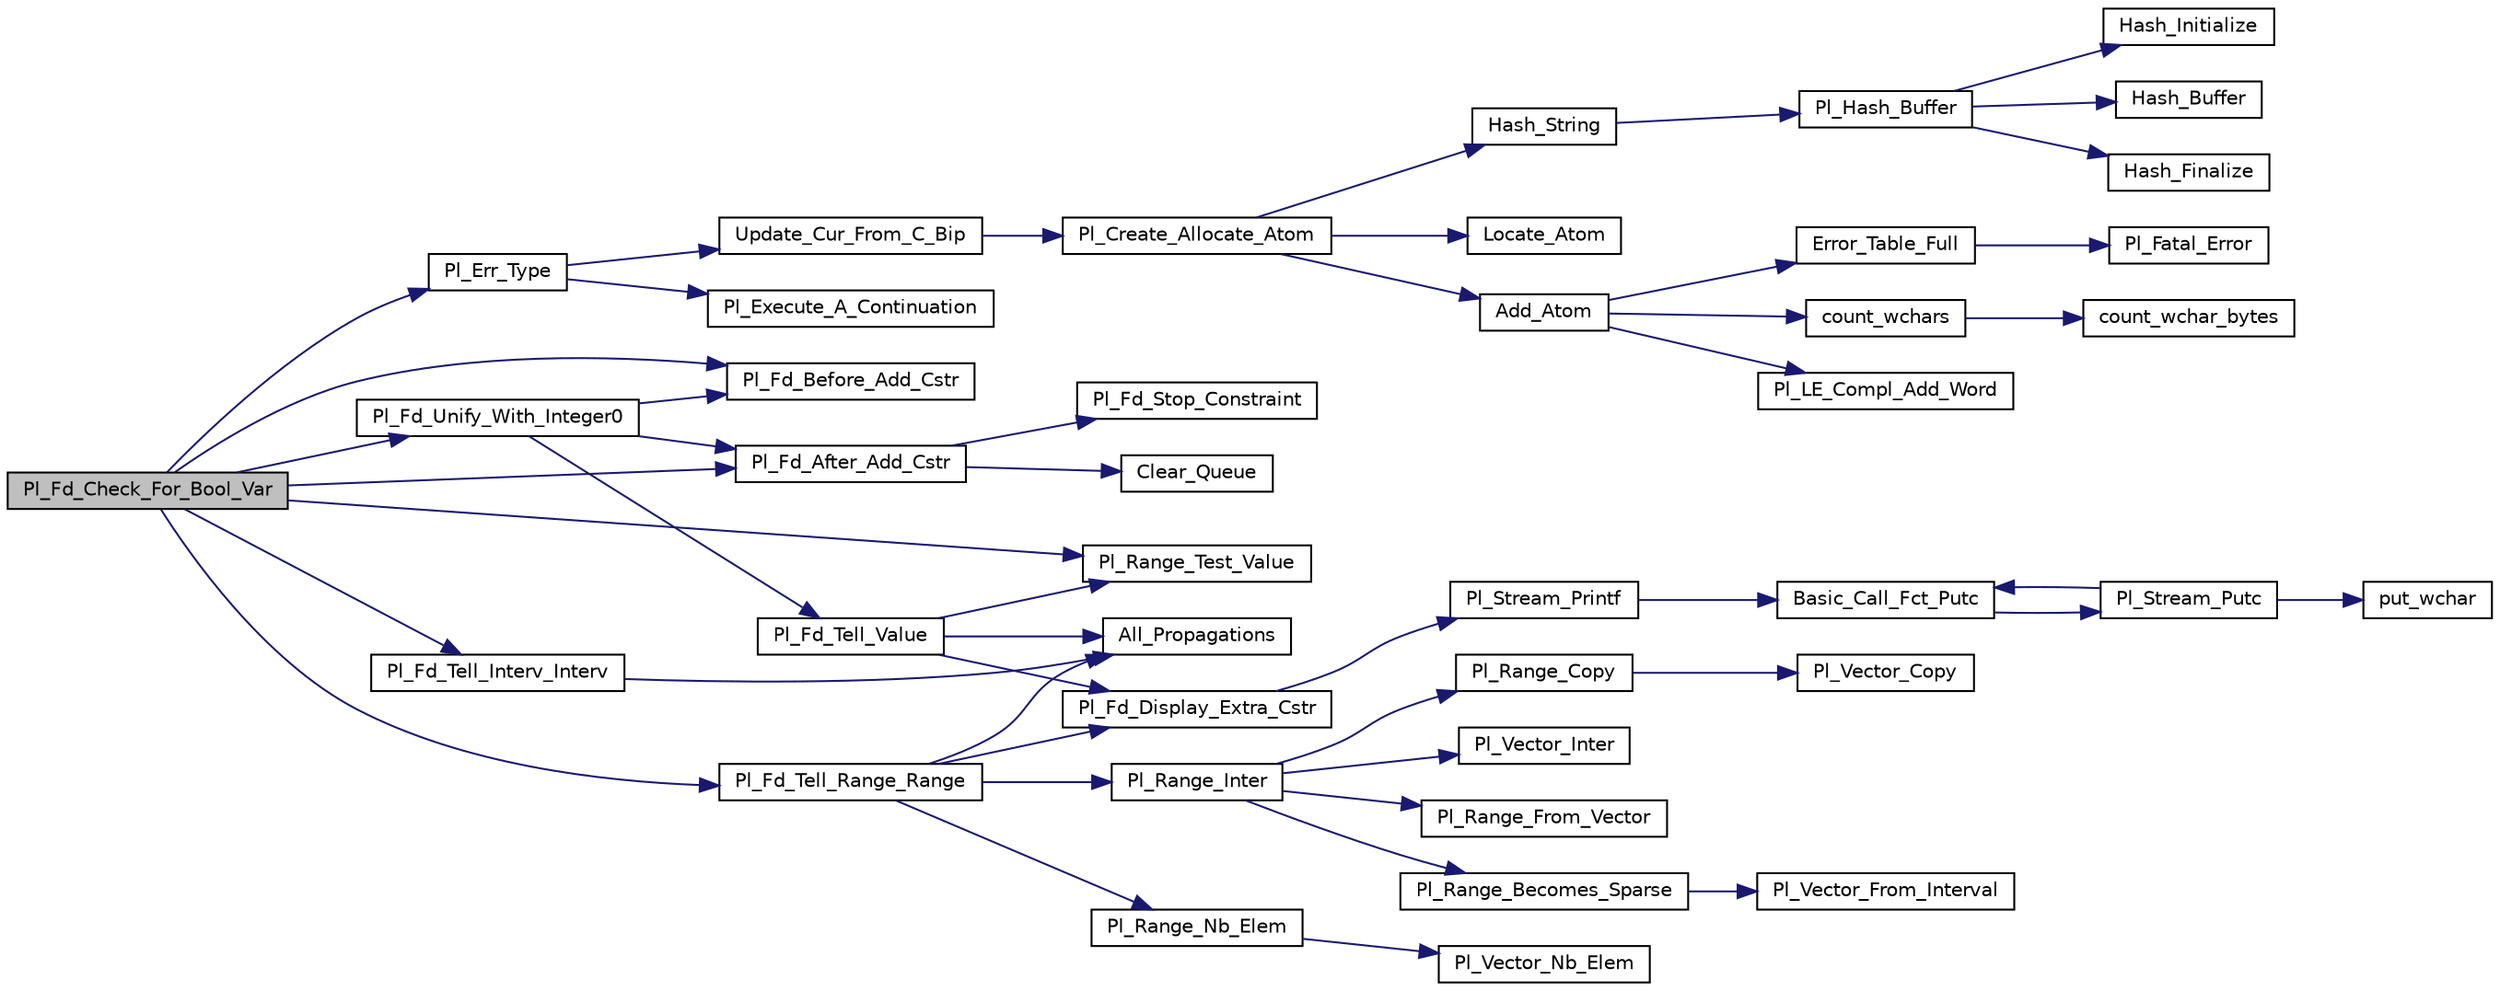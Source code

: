 digraph "Pl_Fd_Check_For_Bool_Var"
{
  edge [fontname="Helvetica",fontsize="10",labelfontname="Helvetica",labelfontsize="10"];
  node [fontname="Helvetica",fontsize="10",shape=record];
  rankdir="LR";
  Node1 [label="Pl_Fd_Check_For_Bool_Var",height=0.2,width=0.4,color="black", fillcolor="grey75", style="filled", fontcolor="black"];
  Node1 -> Node2 [color="midnightblue",fontsize="10",style="solid"];
  Node2 [label="Pl_Err_Type",height=0.2,width=0.4,color="black", fillcolor="white", style="filled",URL="$error__supp_8c.html#a88375a38b23326055e59e455c25f982e"];
  Node2 -> Node3 [color="midnightblue",fontsize="10",style="solid"];
  Node3 [label="Update_Cur_From_C_Bip",height=0.2,width=0.4,color="black", fillcolor="white", style="filled",URL="$error__supp_8c.html#aef1341aeb3ceb943d8e9d7d6f77b0582"];
  Node3 -> Node4 [color="midnightblue",fontsize="10",style="solid"];
  Node4 [label="Pl_Create_Allocate_Atom",height=0.2,width=0.4,color="black", fillcolor="white", style="filled",URL="$atom_8c.html#a76a3983dda97458000ed903b9bc94f6c"];
  Node4 -> Node5 [color="midnightblue",fontsize="10",style="solid"];
  Node5 [label="Hash_String",height=0.2,width=0.4,color="black", fillcolor="white", style="filled",URL="$atom_8c.html#a9ed09c0173fe0a0e6d0f90ec363687fe"];
  Node5 -> Node6 [color="midnightblue",fontsize="10",style="solid"];
  Node6 [label="Pl_Hash_Buffer",height=0.2,width=0.4,color="black", fillcolor="white", style="filled",URL="$hash__fct_8c.html#a59393adcfbeeda198a890af25f29cf7c"];
  Node6 -> Node7 [color="midnightblue",fontsize="10",style="solid"];
  Node7 [label="Hash_Initialize",height=0.2,width=0.4,color="black", fillcolor="white", style="filled",URL="$hash__fct_8c.html#abe414d7525a1bb4fcb8e4fd757498cb9"];
  Node6 -> Node8 [color="midnightblue",fontsize="10",style="solid"];
  Node8 [label="Hash_Buffer",height=0.2,width=0.4,color="black", fillcolor="white", style="filled",URL="$hash__fct_8c.html#a8b1af6cc6089ce3e2e3dc0a8a0d55e90"];
  Node6 -> Node9 [color="midnightblue",fontsize="10",style="solid"];
  Node9 [label="Hash_Finalize",height=0.2,width=0.4,color="black", fillcolor="white", style="filled",URL="$hash__fct_8c.html#aa33bb265b03bb03aa455241e374409f7"];
  Node4 -> Node10 [color="midnightblue",fontsize="10",style="solid"];
  Node10 [label="Locate_Atom",height=0.2,width=0.4,color="black", fillcolor="white", style="filled",URL="$atom_8c.html#ad4222685eae3cdb0315df48a8a7e89fc"];
  Node4 -> Node11 [color="midnightblue",fontsize="10",style="solid"];
  Node11 [label="Add_Atom",height=0.2,width=0.4,color="black", fillcolor="white", style="filled",URL="$atom_8c.html#abe628ad301508c0ed926cfb4bc791818"];
  Node11 -> Node12 [color="midnightblue",fontsize="10",style="solid"];
  Node12 [label="Error_Table_Full",height=0.2,width=0.4,color="black", fillcolor="white", style="filled",URL="$atom_8c.html#a37c733b7022eab8b9b95f0182591ee15"];
  Node12 -> Node13 [color="midnightblue",fontsize="10",style="solid"];
  Node13 [label="Pl_Fatal_Error",height=0.2,width=0.4,color="black", fillcolor="white", style="filled",URL="$misc_8c.html#a190fea7904d7245d4fdc5e9404a07907"];
  Node11 -> Node14 [color="midnightblue",fontsize="10",style="solid"];
  Node14 [label="count_wchars",height=0.2,width=0.4,color="black", fillcolor="white", style="filled",URL="$pl__wchar_8c.html#a55a0d7269a65645bbd4c978385b0c7a3"];
  Node14 -> Node15 [color="midnightblue",fontsize="10",style="solid"];
  Node15 [label="count_wchar_bytes",height=0.2,width=0.4,color="black", fillcolor="white", style="filled",URL="$pl__wchar_8c.html#afa9feb443cef2f8da40dd45a8c0e273d"];
  Node11 -> Node16 [color="midnightblue",fontsize="10",style="solid"];
  Node16 [label="Pl_LE_Compl_Add_Word",height=0.2,width=0.4,color="black", fillcolor="white", style="filled",URL="$linedit_8c.html#ab2a8db946ffd8187b5216ff4ac8cbe7c"];
  Node2 -> Node17 [color="midnightblue",fontsize="10",style="solid"];
  Node17 [label="Pl_Execute_A_Continuation",height=0.2,width=0.4,color="black", fillcolor="white", style="filled",URL="$engine_8c.html#ae0fcb6df66410fd57c52a0ba16527642"];
  Node1 -> Node18 [color="midnightblue",fontsize="10",style="solid"];
  Node18 [label="Pl_Fd_Unify_With_Integer0",height=0.2,width=0.4,color="black", fillcolor="white", style="filled",URL="$fd__inst_8c.html#a1078e5a53fd57d0ad70002b49e7f9d69"];
  Node18 -> Node19 [color="midnightblue",fontsize="10",style="solid"];
  Node19 [label="Pl_Fd_Before_Add_Cstr",height=0.2,width=0.4,color="black", fillcolor="white", style="filled",URL="$fd__inst_8c.html#add876e815e09eaf401cf2091f65ab0f4"];
  Node18 -> Node20 [color="midnightblue",fontsize="10",style="solid"];
  Node20 [label="Pl_Fd_After_Add_Cstr",height=0.2,width=0.4,color="black", fillcolor="white", style="filled",URL="$fd__inst_8c.html#afdd8156a851941ad75d4cb155316e0c0"];
  Node20 -> Node21 [color="midnightblue",fontsize="10",style="solid"];
  Node21 [label="Clear_Queue",height=0.2,width=0.4,color="black", fillcolor="white", style="filled",URL="$fd__inst_8c.html#ad0eba5d3e194b9877323f01bef3034b2"];
  Node20 -> Node22 [color="midnightblue",fontsize="10",style="solid"];
  Node22 [label="Pl_Fd_Stop_Constraint",height=0.2,width=0.4,color="black", fillcolor="white", style="filled",URL="$fd__inst_8c.html#a09e34cc27c2556318cf5adf9f63a11e2"];
  Node18 -> Node23 [color="midnightblue",fontsize="10",style="solid"];
  Node23 [label="Pl_Fd_Tell_Value",height=0.2,width=0.4,color="black", fillcolor="white", style="filled",URL="$fd__inst_8c.html#a0a8a46c82ba8e9c618492db1fb1e3c33"];
  Node23 -> Node24 [color="midnightblue",fontsize="10",style="solid"];
  Node24 [label="Pl_Range_Test_Value",height=0.2,width=0.4,color="black", fillcolor="white", style="filled",URL="$fd__range_8c.html#a7fc73a524441f6f5357f8a6a369ac92e"];
  Node23 -> Node25 [color="midnightblue",fontsize="10",style="solid"];
  Node25 [label="Pl_Fd_Display_Extra_Cstr",height=0.2,width=0.4,color="black", fillcolor="white", style="filled",URL="$fd__inst_8c.html#add219032fa58602f56ac1ba1ce87ac5a"];
  Node25 -> Node26 [color="midnightblue",fontsize="10",style="solid"];
  Node26 [label="Pl_Stream_Printf",height=0.2,width=0.4,color="black", fillcolor="white", style="filled",URL="$stream__supp_8c.html#aa0a1fdfbaae9e476151527d87510c0eb"];
  Node26 -> Node27 [color="midnightblue",fontsize="10",style="solid"];
  Node27 [label="Basic_Call_Fct_Putc",height=0.2,width=0.4,color="black", fillcolor="white", style="filled",URL="$stream__supp_8c.html#a8f331c65c933f08991e3d6622ffe538f"];
  Node27 -> Node28 [color="midnightblue",fontsize="10",style="solid"];
  Node28 [label="Pl_Stream_Putc",height=0.2,width=0.4,color="black", fillcolor="white", style="filled",URL="$stream__supp_8c.html#aaa89ed2e422788cf2648a9228868c1b6"];
  Node28 -> Node29 [color="midnightblue",fontsize="10",style="solid"];
  Node29 [label="put_wchar",height=0.2,width=0.4,color="black", fillcolor="white", style="filled",URL="$pl__wchar_8c.html#a31bcb7c7ad4174170702cb4399feb8e3"];
  Node28 -> Node27 [color="midnightblue",fontsize="10",style="solid"];
  Node23 -> Node30 [color="midnightblue",fontsize="10",style="solid"];
  Node30 [label="All_Propagations",height=0.2,width=0.4,color="black", fillcolor="white", style="filled",URL="$fd__inst_8c.html#aa996278d5ff80b14d5fbbc4b8900670b"];
  Node1 -> Node24 [color="midnightblue",fontsize="10",style="solid"];
  Node1 -> Node19 [color="midnightblue",fontsize="10",style="solid"];
  Node1 -> Node31 [color="midnightblue",fontsize="10",style="solid"];
  Node31 [label="Pl_Fd_Tell_Range_Range",height=0.2,width=0.4,color="black", fillcolor="white", style="filled",URL="$fd__inst_8c.html#ad4fb250c865f8185fec8b7a35664105c"];
  Node31 -> Node32 [color="midnightblue",fontsize="10",style="solid"];
  Node32 [label="Pl_Range_Inter",height=0.2,width=0.4,color="black", fillcolor="white", style="filled",URL="$fd__range_8c.html#ad1d23e966e8b2dd3f4e33f727e73e543"];
  Node32 -> Node33 [color="midnightblue",fontsize="10",style="solid"];
  Node33 [label="Pl_Range_Becomes_Sparse",height=0.2,width=0.4,color="black", fillcolor="white", style="filled",URL="$fd__range_8c.html#a6855a1701110345be87269bd4feef18f"];
  Node33 -> Node34 [color="midnightblue",fontsize="10",style="solid"];
  Node34 [label="Pl_Vector_From_Interval",height=0.2,width=0.4,color="black", fillcolor="white", style="filled",URL="$fd__range_8c.html#aeee4eb07705bc7c94b76b2dc23d30435"];
  Node32 -> Node35 [color="midnightblue",fontsize="10",style="solid"];
  Node35 [label="Pl_Range_Copy",height=0.2,width=0.4,color="black", fillcolor="white", style="filled",URL="$fd__range_8c.html#a84a1b977811b34403aa33b60c2cab73c"];
  Node35 -> Node36 [color="midnightblue",fontsize="10",style="solid"];
  Node36 [label="Pl_Vector_Copy",height=0.2,width=0.4,color="black", fillcolor="white", style="filled",URL="$fd__range_8c.html#a87fdca8e2996885ee3c9946eacb221bc"];
  Node32 -> Node37 [color="midnightblue",fontsize="10",style="solid"];
  Node37 [label="Pl_Vector_Inter",height=0.2,width=0.4,color="black", fillcolor="white", style="filled",URL="$fd__range_8c.html#a43bebdba6e45bb0d02d72ccb527aa4ba"];
  Node32 -> Node38 [color="midnightblue",fontsize="10",style="solid"];
  Node38 [label="Pl_Range_From_Vector",height=0.2,width=0.4,color="black", fillcolor="white", style="filled",URL="$fd__range_8c.html#aebf7c1ea3a7d5efe231d521fff5a242a"];
  Node31 -> Node25 [color="midnightblue",fontsize="10",style="solid"];
  Node31 -> Node39 [color="midnightblue",fontsize="10",style="solid"];
  Node39 [label="Pl_Range_Nb_Elem",height=0.2,width=0.4,color="black", fillcolor="white", style="filled",URL="$fd__range_8c.html#ac4ad9dade9c0c8b0c84749f812a6b467"];
  Node39 -> Node40 [color="midnightblue",fontsize="10",style="solid"];
  Node40 [label="Pl_Vector_Nb_Elem",height=0.2,width=0.4,color="black", fillcolor="white", style="filled",URL="$fd__range_8c.html#a7b33504ee6ac04aa85f7eed9732aa0b8"];
  Node31 -> Node30 [color="midnightblue",fontsize="10",style="solid"];
  Node1 -> Node41 [color="midnightblue",fontsize="10",style="solid"];
  Node41 [label="Pl_Fd_Tell_Interv_Interv",height=0.2,width=0.4,color="black", fillcolor="white", style="filled",URL="$fd__inst_8c.html#a4ef9f5393116d048dc71a291ffb547f5"];
  Node41 -> Node30 [color="midnightblue",fontsize="10",style="solid"];
  Node1 -> Node20 [color="midnightblue",fontsize="10",style="solid"];
}
